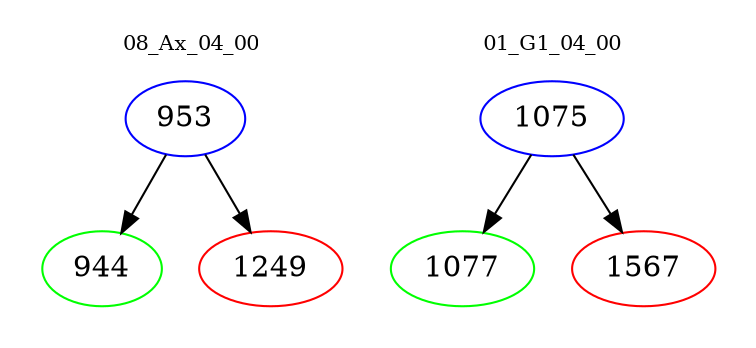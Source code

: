 digraph{
subgraph cluster_0 {
color = white
label = "08_Ax_04_00";
fontsize=10;
T0_953 [label="953", color="blue"]
T0_953 -> T0_944 [color="black"]
T0_944 [label="944", color="green"]
T0_953 -> T0_1249 [color="black"]
T0_1249 [label="1249", color="red"]
}
subgraph cluster_1 {
color = white
label = "01_G1_04_00";
fontsize=10;
T1_1075 [label="1075", color="blue"]
T1_1075 -> T1_1077 [color="black"]
T1_1077 [label="1077", color="green"]
T1_1075 -> T1_1567 [color="black"]
T1_1567 [label="1567", color="red"]
}
}
